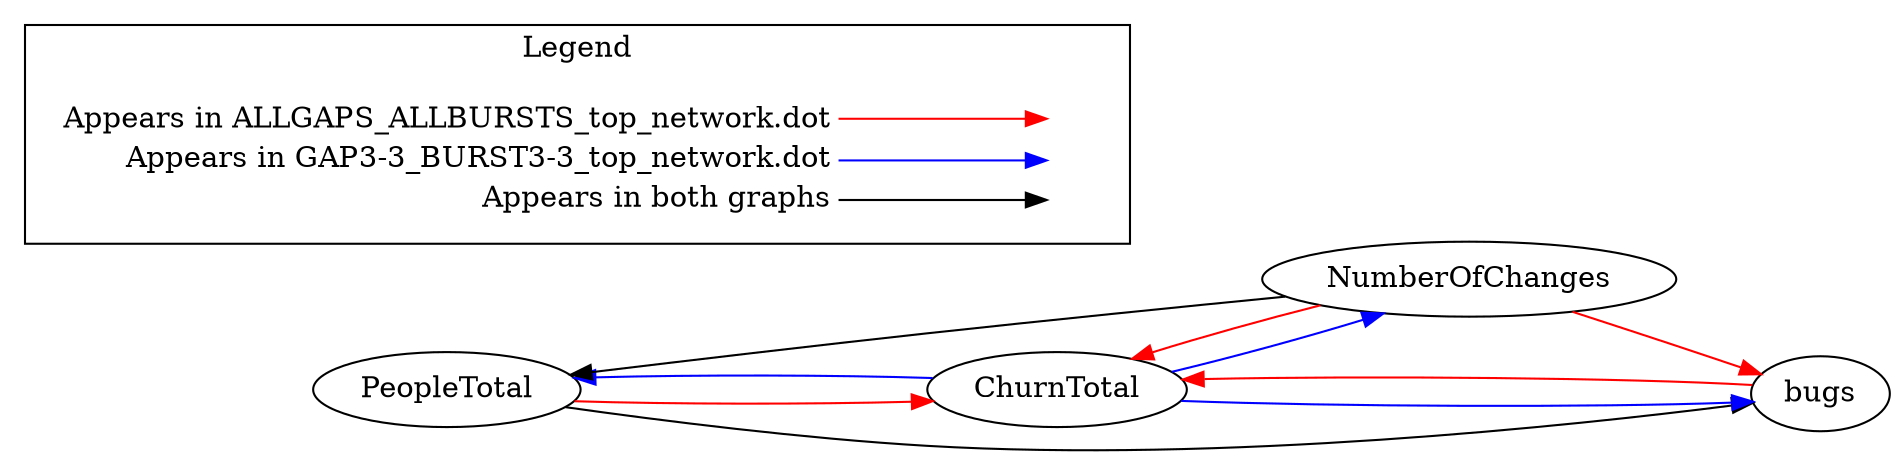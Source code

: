 digraph {
PeopleTotal -> ChurnTotal[color="red"];
NumberOfChanges -> ChurnTotal[color="red"];
NumberOfChanges -> bugs[color="red"];
bugs -> ChurnTotal[color="red"];
PeopleTotal -> bugs[color="black"];
NumberOfChanges -> PeopleTotal[color="black"];
ChurnTotal -> PeopleTotal[color="blue"];
ChurnTotal -> NumberOfChanges[color="blue"];
ChurnTotal -> bugs[color="blue"];

  rankdir=LR
  node [shape=plaintext]
  subgraph cluster_01 { 
    label = "Legend";
    key [label=<<table border="0" cellpadding="2" cellspacing="0" cellborder="0">
      <tr><td align="right" port="i1">Appears in ALLGAPS_ALLBURSTS_top_network.dot</td></tr>
      <tr><td align="right" port="i2">Appears in GAP3-3_BURST3-3_top_network.dot</td></tr>
      <tr><td align="right" port="i3">Appears in both graphs</td></tr>
      </table>>]
    key2 [label=<<table border="0" cellpadding="2" cellspacing="0" cellborder="0">
      <tr><td port="i1">&nbsp;</td></tr>
      <tr><td port="i2">&nbsp;</td></tr>
      <tr><td port="i3">&nbsp;</td></tr>
      </table>>]
    key:i1:e -> key2:i1:w [color=red]
    key:i2:e -> key2:i2:w [color=blue]
    key:i3:e -> key2:i3:w [color=black]
  }
}